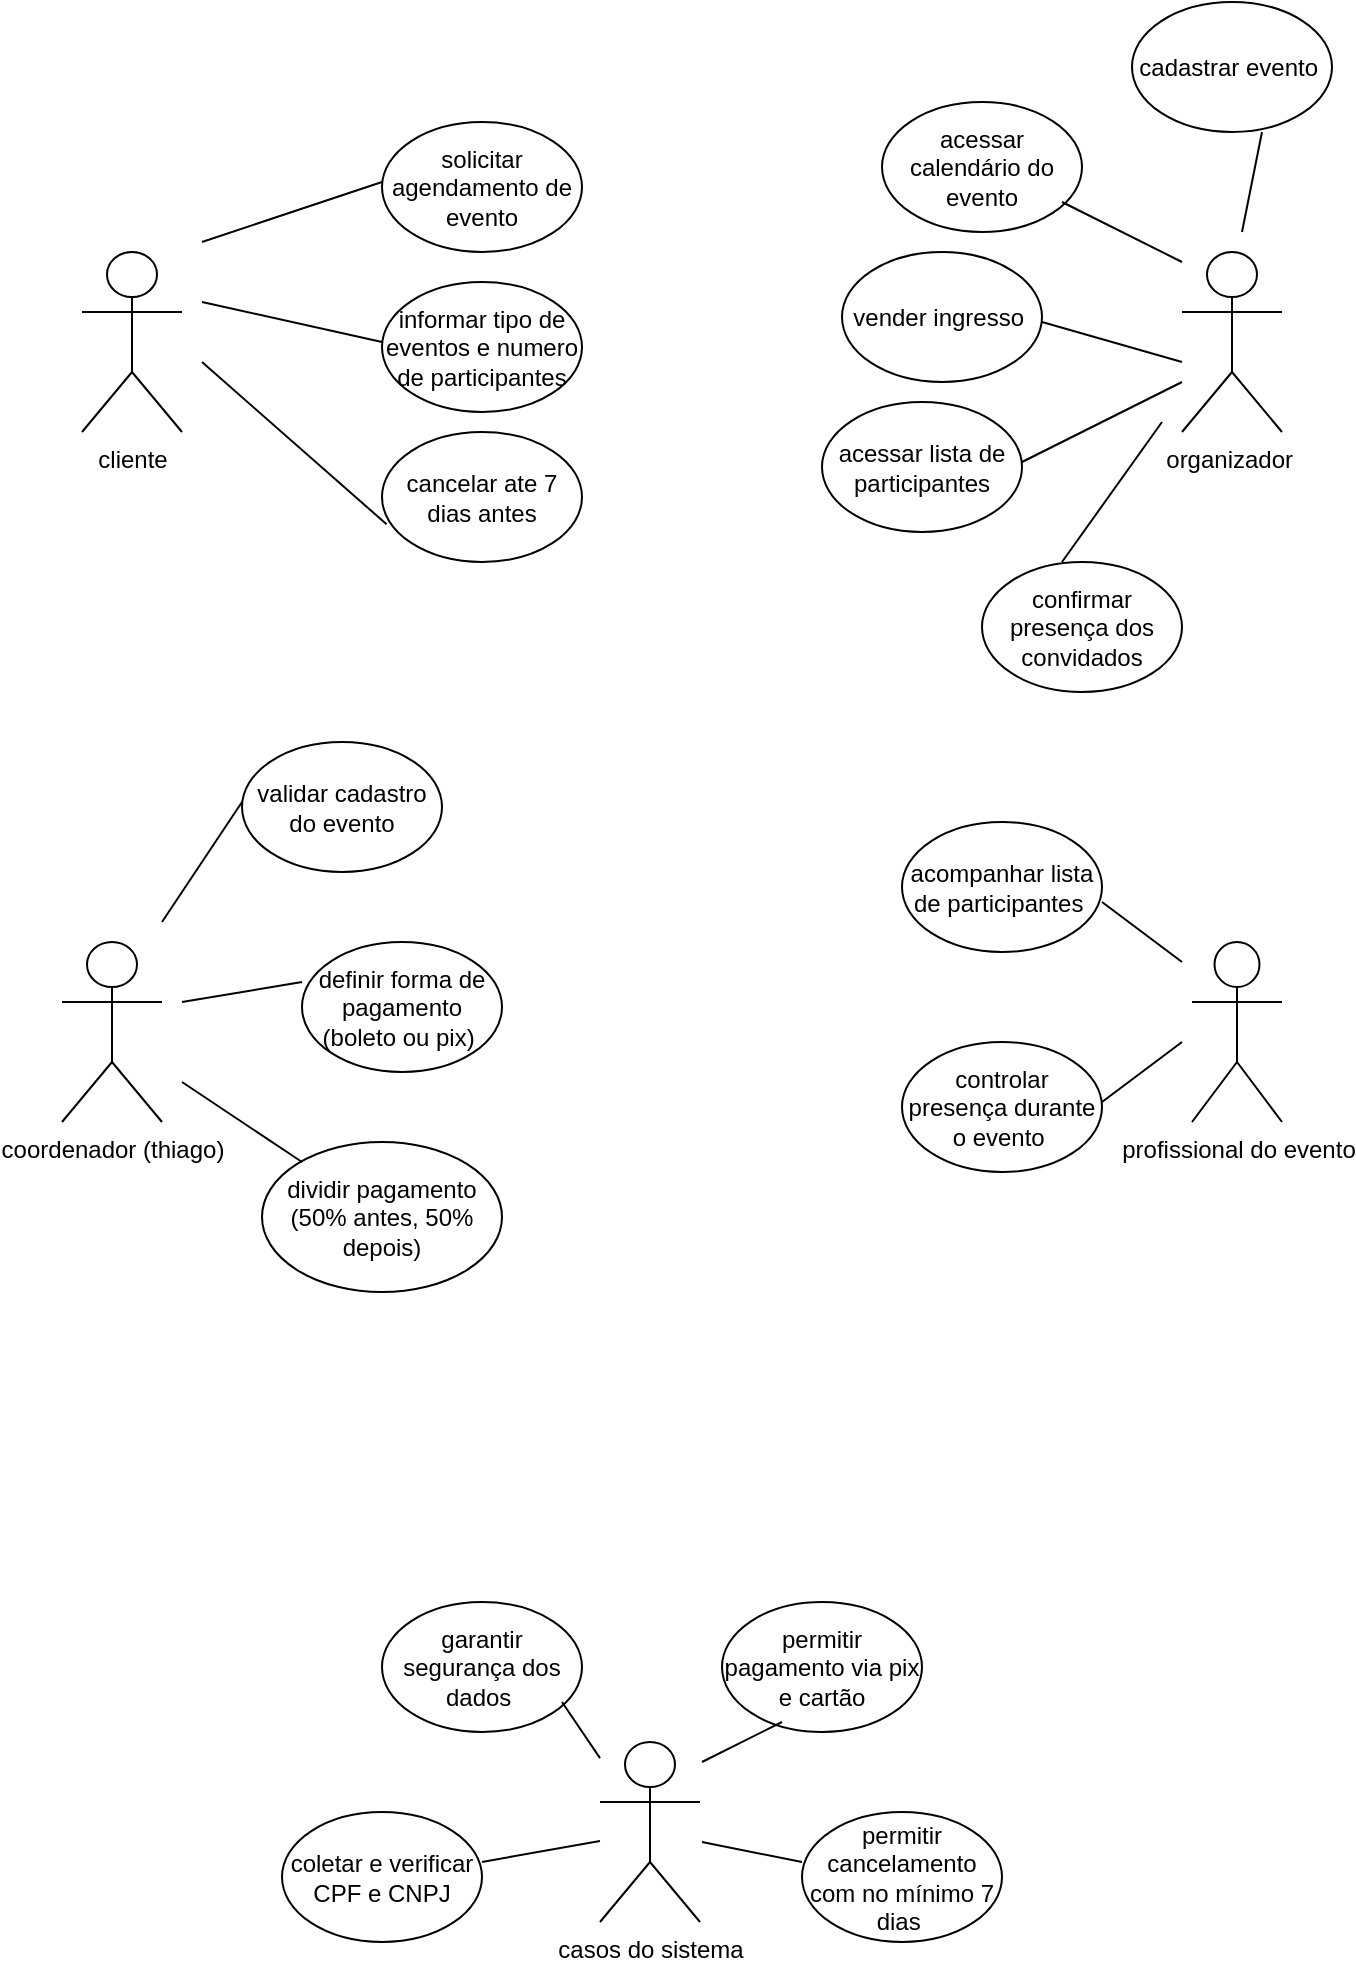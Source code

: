 <mxfile version="26.2.9">
  <diagram name="Página-1" id="7QrRLFPtVmv0LntT_hHe">
    <mxGraphModel dx="1391" dy="1932" grid="1" gridSize="10" guides="1" tooltips="1" connect="1" arrows="1" fold="1" page="1" pageScale="1" pageWidth="827" pageHeight="1169" math="0" shadow="0">
      <root>
        <mxCell id="0" />
        <mxCell id="1" parent="0" />
        <mxCell id="ZcK-xEs8XKB6jnWGEz-K-3" value="&lt;font style=&quot;vertical-align: inherit;&quot;&gt;&lt;font style=&quot;vertical-align: inherit;&quot;&gt;cliente&lt;/font&gt;&lt;/font&gt;" style="shape=umlActor;verticalLabelPosition=bottom;verticalAlign=top;html=1;outlineConnect=0;" vertex="1" parent="1">
          <mxGeometry x="130" y="-385" width="50" height="90" as="geometry" />
        </mxCell>
        <mxCell id="ZcK-xEs8XKB6jnWGEz-K-4" value="&lt;font style=&quot;vertical-align: inherit;&quot;&gt;&lt;font style=&quot;vertical-align: inherit;&quot;&gt;solicitar agendamento de evento&lt;/font&gt;&lt;/font&gt;" style="ellipse;whiteSpace=wrap;html=1;" vertex="1" parent="1">
          <mxGeometry x="280" y="-450" width="100" height="65" as="geometry" />
        </mxCell>
        <mxCell id="ZcK-xEs8XKB6jnWGEz-K-5" value="&lt;font style=&quot;vertical-align: inherit;&quot;&gt;&lt;font style=&quot;vertical-align: inherit;&quot;&gt;informar tipo de eventos e numero de participantes&lt;/font&gt;&lt;/font&gt;" style="ellipse;whiteSpace=wrap;html=1;" vertex="1" parent="1">
          <mxGeometry x="280" y="-370" width="100" height="65" as="geometry" />
        </mxCell>
        <mxCell id="ZcK-xEs8XKB6jnWGEz-K-6" value="&lt;font style=&quot;vertical-align: inherit;&quot;&gt;&lt;font style=&quot;vertical-align: inherit;&quot;&gt;cancelar ate 7 dias antes&lt;/font&gt;&lt;/font&gt;" style="ellipse;whiteSpace=wrap;html=1;" vertex="1" parent="1">
          <mxGeometry x="280" y="-295" width="100" height="65" as="geometry" />
        </mxCell>
        <mxCell id="ZcK-xEs8XKB6jnWGEz-K-7" value="" style="endArrow=none;html=1;rounded=0;" edge="1" parent="1">
          <mxGeometry width="50" height="50" relative="1" as="geometry">
            <mxPoint x="190" y="-390" as="sourcePoint" />
            <mxPoint x="280" y="-420" as="targetPoint" />
          </mxGeometry>
        </mxCell>
        <mxCell id="ZcK-xEs8XKB6jnWGEz-K-8" value="" style="endArrow=none;html=1;rounded=0;" edge="1" parent="1">
          <mxGeometry width="50" height="50" relative="1" as="geometry">
            <mxPoint x="190" y="-360" as="sourcePoint" />
            <mxPoint x="280" y="-340" as="targetPoint" />
          </mxGeometry>
        </mxCell>
        <mxCell id="ZcK-xEs8XKB6jnWGEz-K-9" value="" style="endArrow=none;html=1;rounded=0;entryX=0.023;entryY=0.71;entryDx=0;entryDy=0;entryPerimeter=0;" edge="1" parent="1" target="ZcK-xEs8XKB6jnWGEz-K-6">
          <mxGeometry width="50" height="50" relative="1" as="geometry">
            <mxPoint x="190" y="-330" as="sourcePoint" />
            <mxPoint x="270" y="-300" as="targetPoint" />
          </mxGeometry>
        </mxCell>
        <mxCell id="ZcK-xEs8XKB6jnWGEz-K-10" value="&lt;font style=&quot;vertical-align: inherit;&quot;&gt;&lt;font style=&quot;vertical-align: inherit;&quot;&gt;organizador&amp;nbsp;&lt;/font&gt;&lt;/font&gt;" style="shape=umlActor;verticalLabelPosition=bottom;verticalAlign=top;html=1;outlineConnect=0;" vertex="1" parent="1">
          <mxGeometry x="680" y="-385" width="50" height="90" as="geometry" />
        </mxCell>
        <mxCell id="ZcK-xEs8XKB6jnWGEz-K-11" value="&lt;font style=&quot;vertical-align: inherit;&quot;&gt;&lt;font style=&quot;vertical-align: inherit;&quot;&gt;cadastrar evento&amp;nbsp;&lt;/font&gt;&lt;/font&gt;" style="ellipse;whiteSpace=wrap;html=1;" vertex="1" parent="1">
          <mxGeometry x="655" y="-510" width="100" height="65" as="geometry" />
        </mxCell>
        <mxCell id="ZcK-xEs8XKB6jnWGEz-K-12" value="&lt;font style=&quot;vertical-align: inherit;&quot;&gt;&lt;font style=&quot;vertical-align: inherit;&quot;&gt;acessar calendário do evento&lt;/font&gt;&lt;/font&gt;" style="ellipse;whiteSpace=wrap;html=1;" vertex="1" parent="1">
          <mxGeometry x="530" y="-460" width="100" height="65" as="geometry" />
        </mxCell>
        <mxCell id="ZcK-xEs8XKB6jnWGEz-K-13" value="&lt;font style=&quot;vertical-align: inherit;&quot;&gt;&lt;font style=&quot;vertical-align: inherit;&quot;&gt;vender ingresso&amp;nbsp;&lt;/font&gt;&lt;/font&gt;" style="ellipse;whiteSpace=wrap;html=1;" vertex="1" parent="1">
          <mxGeometry x="510" y="-385" width="100" height="65" as="geometry" />
        </mxCell>
        <mxCell id="ZcK-xEs8XKB6jnWGEz-K-14" value="&lt;font style=&quot;vertical-align: inherit;&quot;&gt;&lt;font style=&quot;vertical-align: inherit;&quot;&gt;acessar lista de participantes&lt;/font&gt;&lt;/font&gt;" style="ellipse;whiteSpace=wrap;html=1;" vertex="1" parent="1">
          <mxGeometry x="500" y="-310" width="100" height="65" as="geometry" />
        </mxCell>
        <mxCell id="ZcK-xEs8XKB6jnWGEz-K-15" value="&lt;font style=&quot;vertical-align: inherit;&quot;&gt;&lt;font style=&quot;vertical-align: inherit;&quot;&gt;&lt;font style=&quot;vertical-align: inherit;&quot;&gt;&lt;font style=&quot;vertical-align: inherit;&quot;&gt;confirmar presença dos convidados&lt;/font&gt;&lt;/font&gt;&lt;/font&gt;&lt;/font&gt;" style="ellipse;whiteSpace=wrap;html=1;" vertex="1" parent="1">
          <mxGeometry x="580" y="-230" width="100" height="65" as="geometry" />
        </mxCell>
        <mxCell id="ZcK-xEs8XKB6jnWGEz-K-17" value="&lt;font style=&quot;vertical-align: inherit;&quot;&gt;&lt;font style=&quot;vertical-align: inherit;&quot;&gt;&lt;font style=&quot;vertical-align: inherit;&quot;&gt;&lt;font style=&quot;vertical-align: inherit;&quot;&gt;coordenador (thiago)&lt;/font&gt;&lt;/font&gt;&lt;/font&gt;&lt;/font&gt;" style="shape=umlActor;verticalLabelPosition=bottom;verticalAlign=top;html=1;outlineConnect=0;" vertex="1" parent="1">
          <mxGeometry x="120" y="-40" width="50" height="90" as="geometry" />
        </mxCell>
        <mxCell id="ZcK-xEs8XKB6jnWGEz-K-18" value="&lt;font style=&quot;vertical-align: inherit;&quot;&gt;&lt;font style=&quot;vertical-align: inherit;&quot;&gt;validar cadastro do evento&lt;/font&gt;&lt;/font&gt;" style="ellipse;whiteSpace=wrap;html=1;" vertex="1" parent="1">
          <mxGeometry x="210" y="-140" width="100" height="65" as="geometry" />
        </mxCell>
        <mxCell id="ZcK-xEs8XKB6jnWGEz-K-19" value="&lt;font style=&quot;vertical-align: inherit;&quot;&gt;&lt;font style=&quot;vertical-align: inherit;&quot;&gt;&lt;font style=&quot;vertical-align: inherit;&quot;&gt;&lt;font style=&quot;vertical-align: inherit;&quot;&gt;definir forma de pagamento (boleto ou pix)&amp;nbsp;&lt;/font&gt;&lt;/font&gt;&lt;/font&gt;&lt;/font&gt;" style="ellipse;whiteSpace=wrap;html=1;" vertex="1" parent="1">
          <mxGeometry x="240" y="-40" width="100" height="65" as="geometry" />
        </mxCell>
        <mxCell id="ZcK-xEs8XKB6jnWGEz-K-20" value="&lt;font style=&quot;vertical-align: inherit;&quot;&gt;&lt;font style=&quot;vertical-align: inherit;&quot;&gt;dividir pagamento (50% antes, 50% depois)&lt;/font&gt;&lt;/font&gt;" style="ellipse;whiteSpace=wrap;html=1;" vertex="1" parent="1">
          <mxGeometry x="220" y="60" width="120" height="75" as="geometry" />
        </mxCell>
        <mxCell id="ZcK-xEs8XKB6jnWGEz-K-21" value="" style="endArrow=none;html=1;rounded=0;" edge="1" parent="1">
          <mxGeometry width="50" height="50" relative="1" as="geometry">
            <mxPoint x="170" y="-50" as="sourcePoint" />
            <mxPoint x="210" y="-110" as="targetPoint" />
          </mxGeometry>
        </mxCell>
        <mxCell id="ZcK-xEs8XKB6jnWGEz-K-22" value="" style="endArrow=none;html=1;rounded=0;" edge="1" parent="1">
          <mxGeometry width="50" height="50" relative="1" as="geometry">
            <mxPoint x="180" y="-10" as="sourcePoint" />
            <mxPoint x="240" y="-20" as="targetPoint" />
          </mxGeometry>
        </mxCell>
        <mxCell id="ZcK-xEs8XKB6jnWGEz-K-23" value="" style="endArrow=none;html=1;rounded=0;" edge="1" parent="1">
          <mxGeometry width="50" height="50" relative="1" as="geometry">
            <mxPoint x="180" y="30" as="sourcePoint" />
            <mxPoint x="240" y="70" as="targetPoint" />
          </mxGeometry>
        </mxCell>
        <mxCell id="ZcK-xEs8XKB6jnWGEz-K-24" value="" style="endArrow=none;html=1;rounded=0;" edge="1" parent="1">
          <mxGeometry width="50" height="50" relative="1" as="geometry">
            <mxPoint x="620" y="-230" as="sourcePoint" />
            <mxPoint x="670" y="-300" as="targetPoint" />
          </mxGeometry>
        </mxCell>
        <mxCell id="ZcK-xEs8XKB6jnWGEz-K-25" value="" style="endArrow=none;html=1;rounded=0;" edge="1" parent="1">
          <mxGeometry width="50" height="50" relative="1" as="geometry">
            <mxPoint x="600" y="-280" as="sourcePoint" />
            <mxPoint x="680" y="-320" as="targetPoint" />
          </mxGeometry>
        </mxCell>
        <mxCell id="ZcK-xEs8XKB6jnWGEz-K-26" value="" style="endArrow=none;html=1;rounded=0;" edge="1" parent="1">
          <mxGeometry width="50" height="50" relative="1" as="geometry">
            <mxPoint x="610" y="-350" as="sourcePoint" />
            <mxPoint x="680" y="-330" as="targetPoint" />
          </mxGeometry>
        </mxCell>
        <mxCell id="ZcK-xEs8XKB6jnWGEz-K-27" value="" style="endArrow=none;html=1;rounded=0;" edge="1" parent="1">
          <mxGeometry width="50" height="50" relative="1" as="geometry">
            <mxPoint x="710" y="-395" as="sourcePoint" />
            <mxPoint x="720" y="-445" as="targetPoint" />
          </mxGeometry>
        </mxCell>
        <mxCell id="ZcK-xEs8XKB6jnWGEz-K-28" value="" style="endArrow=none;html=1;rounded=0;" edge="1" parent="1">
          <mxGeometry width="50" height="50" relative="1" as="geometry">
            <mxPoint x="620" y="-410" as="sourcePoint" />
            <mxPoint x="680" y="-380" as="targetPoint" />
          </mxGeometry>
        </mxCell>
        <mxCell id="ZcK-xEs8XKB6jnWGEz-K-29" value="&lt;font style=&quot;vertical-align: inherit;&quot;&gt;&lt;font style=&quot;vertical-align: inherit;&quot;&gt;profissional do evento&lt;/font&gt;&lt;/font&gt;" style="shape=umlActor;verticalLabelPosition=bottom;verticalAlign=top;html=1;outlineConnect=0;" vertex="1" parent="1">
          <mxGeometry x="685" y="-40" width="45" height="90" as="geometry" />
        </mxCell>
        <mxCell id="ZcK-xEs8XKB6jnWGEz-K-30" value="&lt;font style=&quot;vertical-align: inherit;&quot;&gt;&lt;font style=&quot;vertical-align: inherit;&quot;&gt;acompanhar lista de participantes&amp;nbsp;&lt;/font&gt;&lt;/font&gt;" style="ellipse;whiteSpace=wrap;html=1;" vertex="1" parent="1">
          <mxGeometry x="540" y="-100" width="100" height="65" as="geometry" />
        </mxCell>
        <mxCell id="ZcK-xEs8XKB6jnWGEz-K-31" value="&lt;font style=&quot;vertical-align: inherit;&quot;&gt;&lt;font style=&quot;vertical-align: inherit;&quot;&gt;controlar presença durante o evento&amp;nbsp;&lt;/font&gt;&lt;/font&gt;" style="ellipse;whiteSpace=wrap;html=1;" vertex="1" parent="1">
          <mxGeometry x="540" y="10" width="100" height="65" as="geometry" />
        </mxCell>
        <mxCell id="ZcK-xEs8XKB6jnWGEz-K-33" value="" style="endArrow=none;html=1;rounded=0;" edge="1" parent="1">
          <mxGeometry width="50" height="50" relative="1" as="geometry">
            <mxPoint x="640" y="-60" as="sourcePoint" />
            <mxPoint x="680" y="-30" as="targetPoint" />
          </mxGeometry>
        </mxCell>
        <mxCell id="ZcK-xEs8XKB6jnWGEz-K-34" value="" style="endArrow=none;html=1;rounded=0;" edge="1" parent="1">
          <mxGeometry width="50" height="50" relative="1" as="geometry">
            <mxPoint x="640" y="40" as="sourcePoint" />
            <mxPoint x="680" y="10" as="targetPoint" />
          </mxGeometry>
        </mxCell>
        <mxCell id="ZcK-xEs8XKB6jnWGEz-K-36" value="&lt;font style=&quot;vertical-align: inherit;&quot;&gt;&lt;font style=&quot;vertical-align: inherit;&quot;&gt;casos do sistema&lt;/font&gt;&lt;/font&gt;" style="shape=umlActor;verticalLabelPosition=bottom;verticalAlign=top;html=1;outlineConnect=0;" vertex="1" parent="1">
          <mxGeometry x="389" y="360" width="50" height="90" as="geometry" />
        </mxCell>
        <mxCell id="ZcK-xEs8XKB6jnWGEz-K-37" value="&lt;font style=&quot;vertical-align: inherit;&quot;&gt;&lt;font style=&quot;vertical-align: inherit;&quot;&gt;coletar e verificar CPF e CNPJ&lt;/font&gt;&lt;/font&gt;" style="ellipse;whiteSpace=wrap;html=1;" vertex="1" parent="1">
          <mxGeometry x="230" y="395" width="100" height="65" as="geometry" />
        </mxCell>
        <mxCell id="ZcK-xEs8XKB6jnWGEz-K-38" value="&lt;font style=&quot;vertical-align: inherit;&quot;&gt;&lt;font style=&quot;vertical-align: inherit;&quot;&gt;&lt;font style=&quot;vertical-align: inherit;&quot;&gt;&lt;font style=&quot;vertical-align: inherit;&quot;&gt;garantir segurança dos dados&amp;nbsp;&lt;/font&gt;&lt;/font&gt;&lt;/font&gt;&lt;/font&gt;" style="ellipse;whiteSpace=wrap;html=1;" vertex="1" parent="1">
          <mxGeometry x="280" y="290" width="100" height="65" as="geometry" />
        </mxCell>
        <mxCell id="ZcK-xEs8XKB6jnWGEz-K-39" value="&lt;font style=&quot;vertical-align: inherit;&quot;&gt;&lt;font style=&quot;vertical-align: inherit;&quot;&gt;&lt;font style=&quot;vertical-align: inherit;&quot;&gt;&lt;font style=&quot;vertical-align: inherit;&quot;&gt;permitir pagamento via pix e cartão&lt;/font&gt;&lt;/font&gt;&lt;/font&gt;&lt;/font&gt;" style="ellipse;whiteSpace=wrap;html=1;" vertex="1" parent="1">
          <mxGeometry x="450" y="290" width="100" height="65" as="geometry" />
        </mxCell>
        <mxCell id="ZcK-xEs8XKB6jnWGEz-K-40" value="&lt;font style=&quot;vertical-align: inherit;&quot;&gt;&lt;font style=&quot;vertical-align: inherit;&quot;&gt;permitir cancelamento com no mínimo 7 dias&amp;nbsp;&lt;/font&gt;&lt;/font&gt;" style="ellipse;whiteSpace=wrap;html=1;" vertex="1" parent="1">
          <mxGeometry x="490" y="395" width="100" height="65" as="geometry" />
        </mxCell>
        <mxCell id="ZcK-xEs8XKB6jnWGEz-K-42" value="" style="endArrow=none;html=1;rounded=0;" edge="1" parent="1">
          <mxGeometry width="50" height="50" relative="1" as="geometry">
            <mxPoint x="440" y="370" as="sourcePoint" />
            <mxPoint x="480" y="350" as="targetPoint" />
          </mxGeometry>
        </mxCell>
        <mxCell id="ZcK-xEs8XKB6jnWGEz-K-43" value="" style="endArrow=none;html=1;rounded=0;" edge="1" parent="1">
          <mxGeometry width="50" height="50" relative="1" as="geometry">
            <mxPoint x="440" y="410" as="sourcePoint" />
            <mxPoint x="490" y="420" as="targetPoint" />
          </mxGeometry>
        </mxCell>
        <mxCell id="ZcK-xEs8XKB6jnWGEz-K-44" value="" style="endArrow=none;html=1;rounded=0;" edge="1" parent="1" target="ZcK-xEs8XKB6jnWGEz-K-36">
          <mxGeometry width="50" height="50" relative="1" as="geometry">
            <mxPoint x="370" y="340" as="sourcePoint" />
            <mxPoint x="390" y="350" as="targetPoint" />
          </mxGeometry>
        </mxCell>
        <mxCell id="ZcK-xEs8XKB6jnWGEz-K-45" value="" style="endArrow=none;html=1;rounded=0;" edge="1" parent="1" target="ZcK-xEs8XKB6jnWGEz-K-36">
          <mxGeometry width="50" height="50" relative="1" as="geometry">
            <mxPoint x="330" y="420" as="sourcePoint" />
            <mxPoint x="380" y="370" as="targetPoint" />
          </mxGeometry>
        </mxCell>
      </root>
    </mxGraphModel>
  </diagram>
</mxfile>
